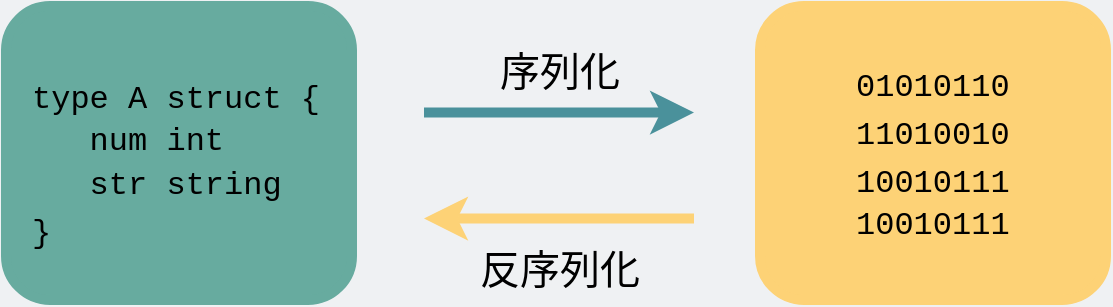 <mxfile version="20.1.1" type="github"><diagram id="3228e29e-7158-1315-38df-8450db1d8a1d" name="Page-1"><mxGraphModel dx="796" dy="435" grid="0" gridSize="10" guides="1" tooltips="1" connect="1" arrows="1" fold="1" page="1" pageScale="1" pageWidth="600" pageHeight="200" background="#EFF1F3" math="0" shadow="0"><root><mxCell id="0"/><mxCell id="1" parent="0"/><mxCell id="aMB2SkQLuwcF9kNnRCJI-1" value="&lt;div style=&quot;font-family: Menlo, Monaco, &amp;quot;Courier New&amp;quot;, monospace; font-size: 16px; line-height: 24px;&quot;&gt;&lt;div style=&quot;&quot;&gt;&lt;br&gt;&lt;/div&gt;&lt;/div&gt;" style="rounded=1;whiteSpace=wrap;html=1;strokeWidth=5;fontSize=30;strokeColor=#67AB9F;fillColor=#67AB9F;align=left;" parent="1" vertex="1"><mxGeometry x="25" y="226" width="173" height="147" as="geometry"/></mxCell><mxCell id="CNL9ZWAu0hiXVesVUDJu-1" value="&lt;div style=&quot;font-family: Menlo, Monaco, &amp;quot;Courier New&amp;quot;, monospace; font-size: 16px; line-height: 24px;&quot;&gt;type A struct {&lt;/div&gt;&lt;span style=&quot;font-family: Menlo, Monaco, &amp;quot;Courier New&amp;quot;, monospace; font-size: 16px; background-color: initial;&quot;&gt;&amp;nbsp; &amp;nbsp;num int&lt;/span&gt;&lt;br&gt;&lt;div style=&quot;font-family: Menlo, Monaco, &amp;quot;Courier New&amp;quot;, monospace; font-size: 16px; line-height: 24px;&quot;&gt;&amp;nbsp; &amp;nbsp;str string&lt;/div&gt;&lt;div style=&quot;font-family: Menlo, Monaco, &amp;quot;Courier New&amp;quot;, monospace; font-size: 16px; line-height: 24px;&quot;&gt;}&lt;/div&gt;" style="text;html=1;strokeColor=none;fillColor=none;align=left;verticalAlign=middle;whiteSpace=wrap;rounded=0;labelBackgroundColor=none;fontColor=#000000;" vertex="1" parent="1"><mxGeometry x="36" y="249" width="165" height="114" as="geometry"/></mxCell><mxCell id="CNL9ZWAu0hiXVesVUDJu-2" value="&lt;div style=&quot;font-family: Menlo, Monaco, &amp;quot;Courier New&amp;quot;, monospace; font-size: 16px; line-height: 24px;&quot;&gt;&lt;div style=&quot;&quot;&gt;&lt;br&gt;&lt;/div&gt;&lt;/div&gt;" style="rounded=1;whiteSpace=wrap;html=1;strokeWidth=5;fontSize=30;strokeColor=#FDD276;fillColor=#FDD276;align=left;" vertex="1" parent="1"><mxGeometry x="402" y="226" width="173" height="147" as="geometry"/></mxCell><mxCell id="CNL9ZWAu0hiXVesVUDJu-3" value="&lt;div style=&quot;font-family: Menlo, Monaco, &amp;quot;Courier New&amp;quot;, monospace; font-size: 16px; line-height: 24px;&quot;&gt;01010110&lt;/div&gt;&lt;div style=&quot;font-family: Menlo, Monaco, &amp;quot;Courier New&amp;quot;, monospace; font-size: 16px; line-height: 24px;&quot;&gt;11010010&lt;/div&gt;&lt;div style=&quot;font-family: Menlo, Monaco, &amp;quot;Courier New&amp;quot;, monospace; font-size: 16px; line-height: 24px;&quot;&gt;10010111&lt;/div&gt;&lt;span style=&quot;font-family: Menlo, Monaco, &amp;quot;Courier New&amp;quot;, monospace; font-size: 16px;&quot;&gt;10010111&lt;/span&gt;" style="text;html=1;strokeColor=none;fillColor=none;align=left;verticalAlign=middle;whiteSpace=wrap;rounded=0;labelBackgroundColor=none;fontColor=#000000;" vertex="1" parent="1"><mxGeometry x="448" y="242.5" width="102" height="114" as="geometry"/></mxCell><mxCell id="CNL9ZWAu0hiXVesVUDJu-5" value="" style="endArrow=classic;html=1;rounded=0;fontColor=#000000;strokeWidth=5;strokeColor=#4A919B;" edge="1" parent="1"><mxGeometry width="50" height="50" relative="1" as="geometry"><mxPoint x="234" y="279.29" as="sourcePoint"/><mxPoint x="369" y="279.29" as="targetPoint"/></mxGeometry></mxCell><mxCell id="CNL9ZWAu0hiXVesVUDJu-6" value="" style="endArrow=none;html=1;rounded=0;fontColor=#000000;strokeWidth=5;startArrow=classic;startFill=1;endFill=0;strokeColor=#FDD276;" edge="1" parent="1"><mxGeometry width="50" height="50" relative="1" as="geometry"><mxPoint x="234" y="332.29" as="sourcePoint"/><mxPoint x="369" y="332.29" as="targetPoint"/></mxGeometry></mxCell><mxCell id="CNL9ZWAu0hiXVesVUDJu-7" value="&lt;font style=&quot;font-size: 20px;&quot;&gt;序列化&lt;/font&gt;" style="text;html=1;strokeColor=none;fillColor=none;align=center;verticalAlign=middle;whiteSpace=wrap;rounded=0;labelBackgroundColor=none;fontColor=#000000;" vertex="1" parent="1"><mxGeometry x="266" y="243" width="72" height="30" as="geometry"/></mxCell><mxCell id="CNL9ZWAu0hiXVesVUDJu-8" value="&lt;font style=&quot;font-size: 20px;&quot;&gt;反序列化&lt;/font&gt;" style="text;html=1;strokeColor=none;fillColor=none;align=center;verticalAlign=middle;whiteSpace=wrap;rounded=0;labelBackgroundColor=none;fontColor=#000000;" vertex="1" parent="1"><mxGeometry x="255" y="342" width="94" height="30" as="geometry"/></mxCell></root></mxGraphModel></diagram></mxfile>